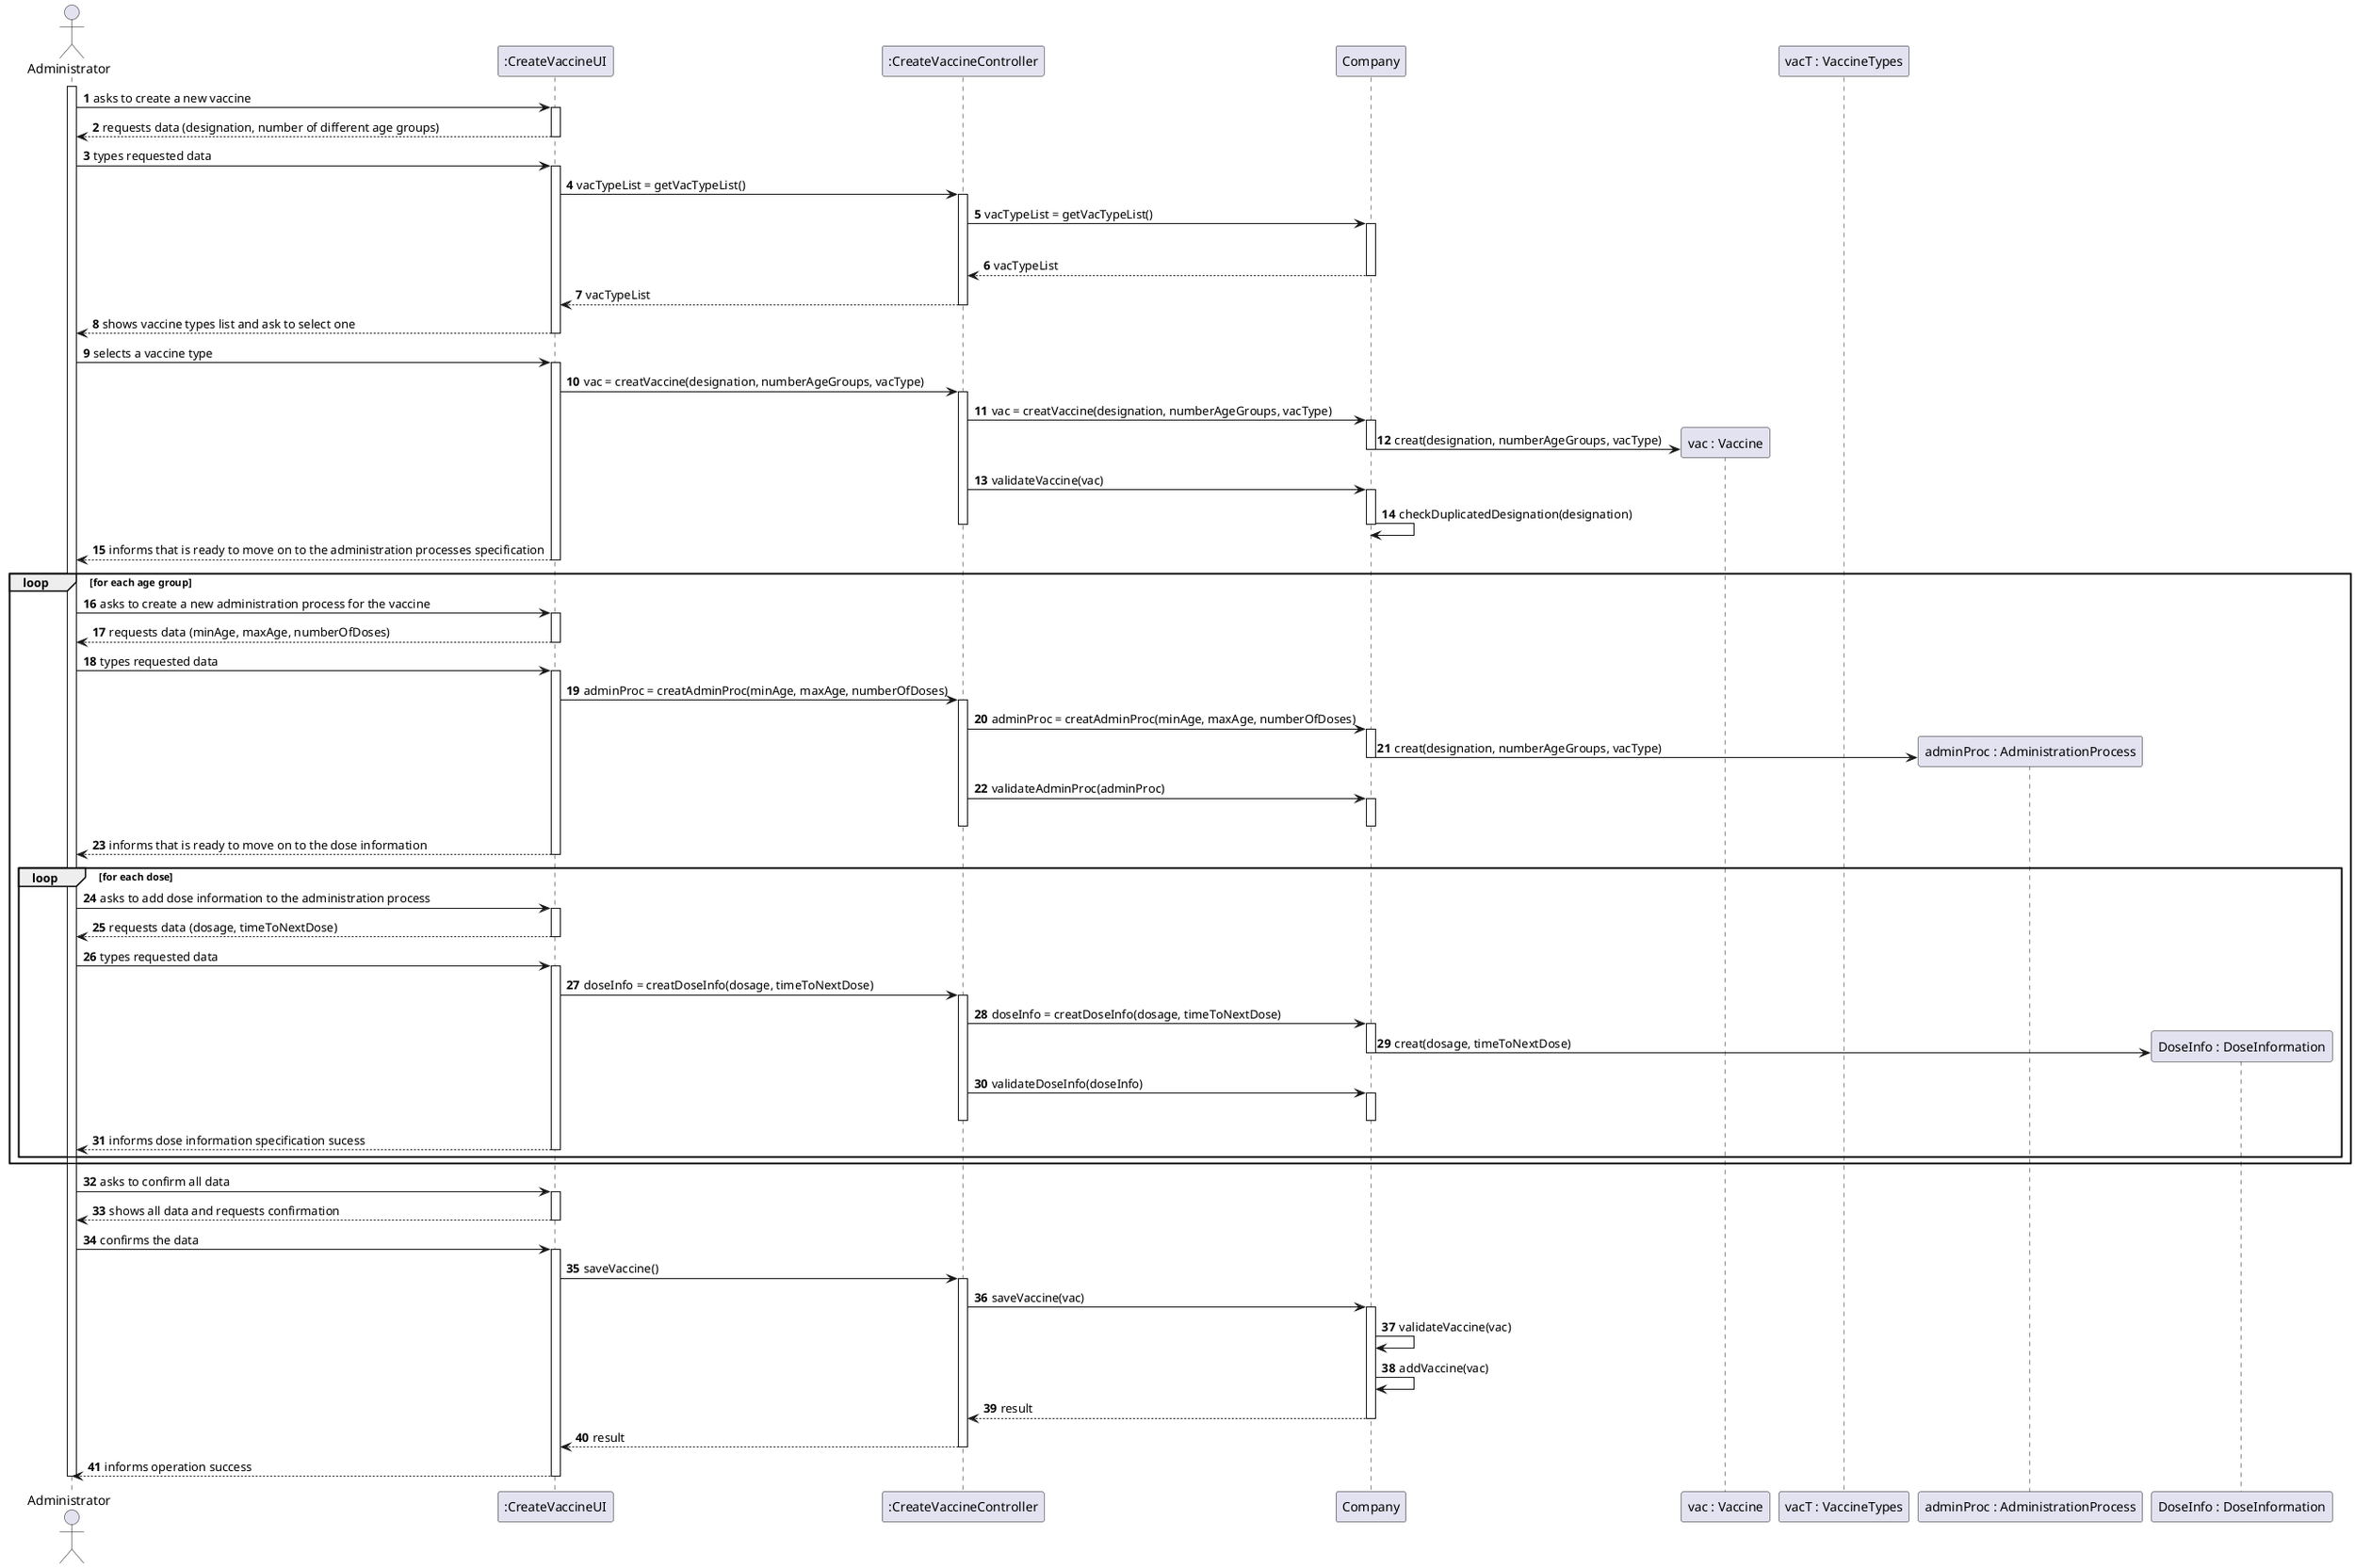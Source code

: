 @startuml
autonumber
'hide footbox
actor "Administrator" as ADM

participant ":CreateVaccineUI" as UI
participant ":CreateVaccineController" as CTRL
participant "Company" as COMP
participant "vac : Vaccine" as VAC
participant "vacT : VaccineTypes" as VACT
participant "adminProc : AdministrationProcess" as AP
participant "DoseInfo : DoseInformation" as DI

activate ADM

ADM -> UI : asks to create a new vaccine
activate UI
UI --> ADM :  requests data (designation, number of different age groups)
deactivate UI

ADM -> UI : types requested data
activate UI
    UI -> CTRL : vacTypeList = getVacTypeList()
    activate CTRL

        CTRL -> COMP : vacTypeList = getVacTypeList()
        activate COMP 
        |||
        COMP --> CTRL : vacTypeList
        deactivate COMP
        CTRL --> UI : vacTypeList
    deactivate CTRL
UI --> ADM : shows vaccine types list and ask to select one
deactivate UI

ADM -> UI : selects a vaccine type
activate UI
    UI -> CTRL : vac = creatVaccine(designation, numberAgeGroups, vacType)
    activate CTRL

        CTRL -> COMP : vac = creatVaccine(designation, numberAgeGroups, vacType)
        activate COMP 

            COMP -> VAC ** : creat(designation, numberAgeGroups, vacType)

        deactivate COMP

        CTRL -> COMP : validateVaccine(vac)
        activate COMP 
            COMP -> COMP : checkDuplicatedDesignation(designation)
        deactivate COMP

    deactivate CTRL
UI --> ADM : informs that is ready to move on to the administration processes specification
deactivate UI


loop for each age group

    ADM -> UI : asks to create a new administration process for the vaccine
    activate UI
    UI --> ADM : requests data (minAge, maxAge, numberOfDoses)
    deactivate UI

    ADM -> UI : types requested data
    activate UI
        UI -> CTRL : adminProc = creatAdminProc(minAge, maxAge, numberOfDoses)
        activate CTRL

            CTRL -> COMP : adminProc = creatAdminProc(minAge, maxAge, numberOfDoses)
            activate COMP 

                COMP -> AP ** : creat(designation, numberAgeGroups, vacType)

            deactivate COMP

            CTRL -> COMP : validateAdminProc(adminProc)
            activate COMP 
            deactivate COMP

        deactivate CTRL
    UI --> ADM : informs that is ready to move on to the dose information
    deactivate UI

    loop for each dose

        ADM -> UI : asks to add dose information to the administration process
        activate UI
        UI --> ADM : requests data (dosage, timeToNextDose)
        deactivate UI
        ADM -> UI : types requested data
        activate UI
            UI -> CTRL : doseInfo = creatDoseInfo(dosage, timeToNextDose)
                activate CTRL
                CTRL -> COMP : doseInfo = creatDoseInfo(dosage, timeToNextDose)
                activate COMP 

                    COMP -> DI ** : creat(dosage, timeToNextDose)

                deactivate COMP

                CTRL -> COMP : validateDoseInfo(doseInfo)
                activate COMP 
                deactivate COMP

                deactivate CTRL
        UI --> ADM : informs dose information specification sucess
        deactivate UI
    end
end
ADM -> UI : asks to confirm all data
activate UI
UI --> ADM : shows all data and requests confirmation
deactivate UI

ADM -> UI : confirms the data
activate UI
UI -> CTRL : saveVaccine()
    activate CTRL

        CTRL -> COMP :  saveVaccine(vac)
        activate COMP 
            COMP -> COMP : validateVaccine(vac)
            COMP -> COMP : addVaccine(vac)
            COMP --> CTRL : result
        deactivate COMP
        CTRL --> UI : result
    deactivate CTRL
UI --> ADM : informs operation success
deactivate UI

deactivate ADM

@enduml
